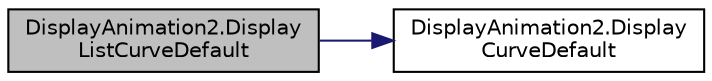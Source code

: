 digraph "DisplayAnimation2.DisplayListCurveDefault"
{
  edge [fontname="Helvetica",fontsize="10",labelfontname="Helvetica",labelfontsize="10"];
  node [fontname="Helvetica",fontsize="10",shape=record];
  rankdir="LR";
  Node141 [label="DisplayAnimation2.Display\lListCurveDefault",height=0.2,width=0.4,color="black", fillcolor="grey75", style="filled", fontcolor="black"];
  Node141 -> Node142 [color="midnightblue",fontsize="10",style="solid",fontname="Helvetica"];
  Node142 [label="DisplayAnimation2.Display\lCurveDefault",height=0.2,width=0.4,color="black", fillcolor="white", style="filled",URL="$namespace_display_animation2.html#a4897bf2cf40d8070d751102ba879fa26"];
}
